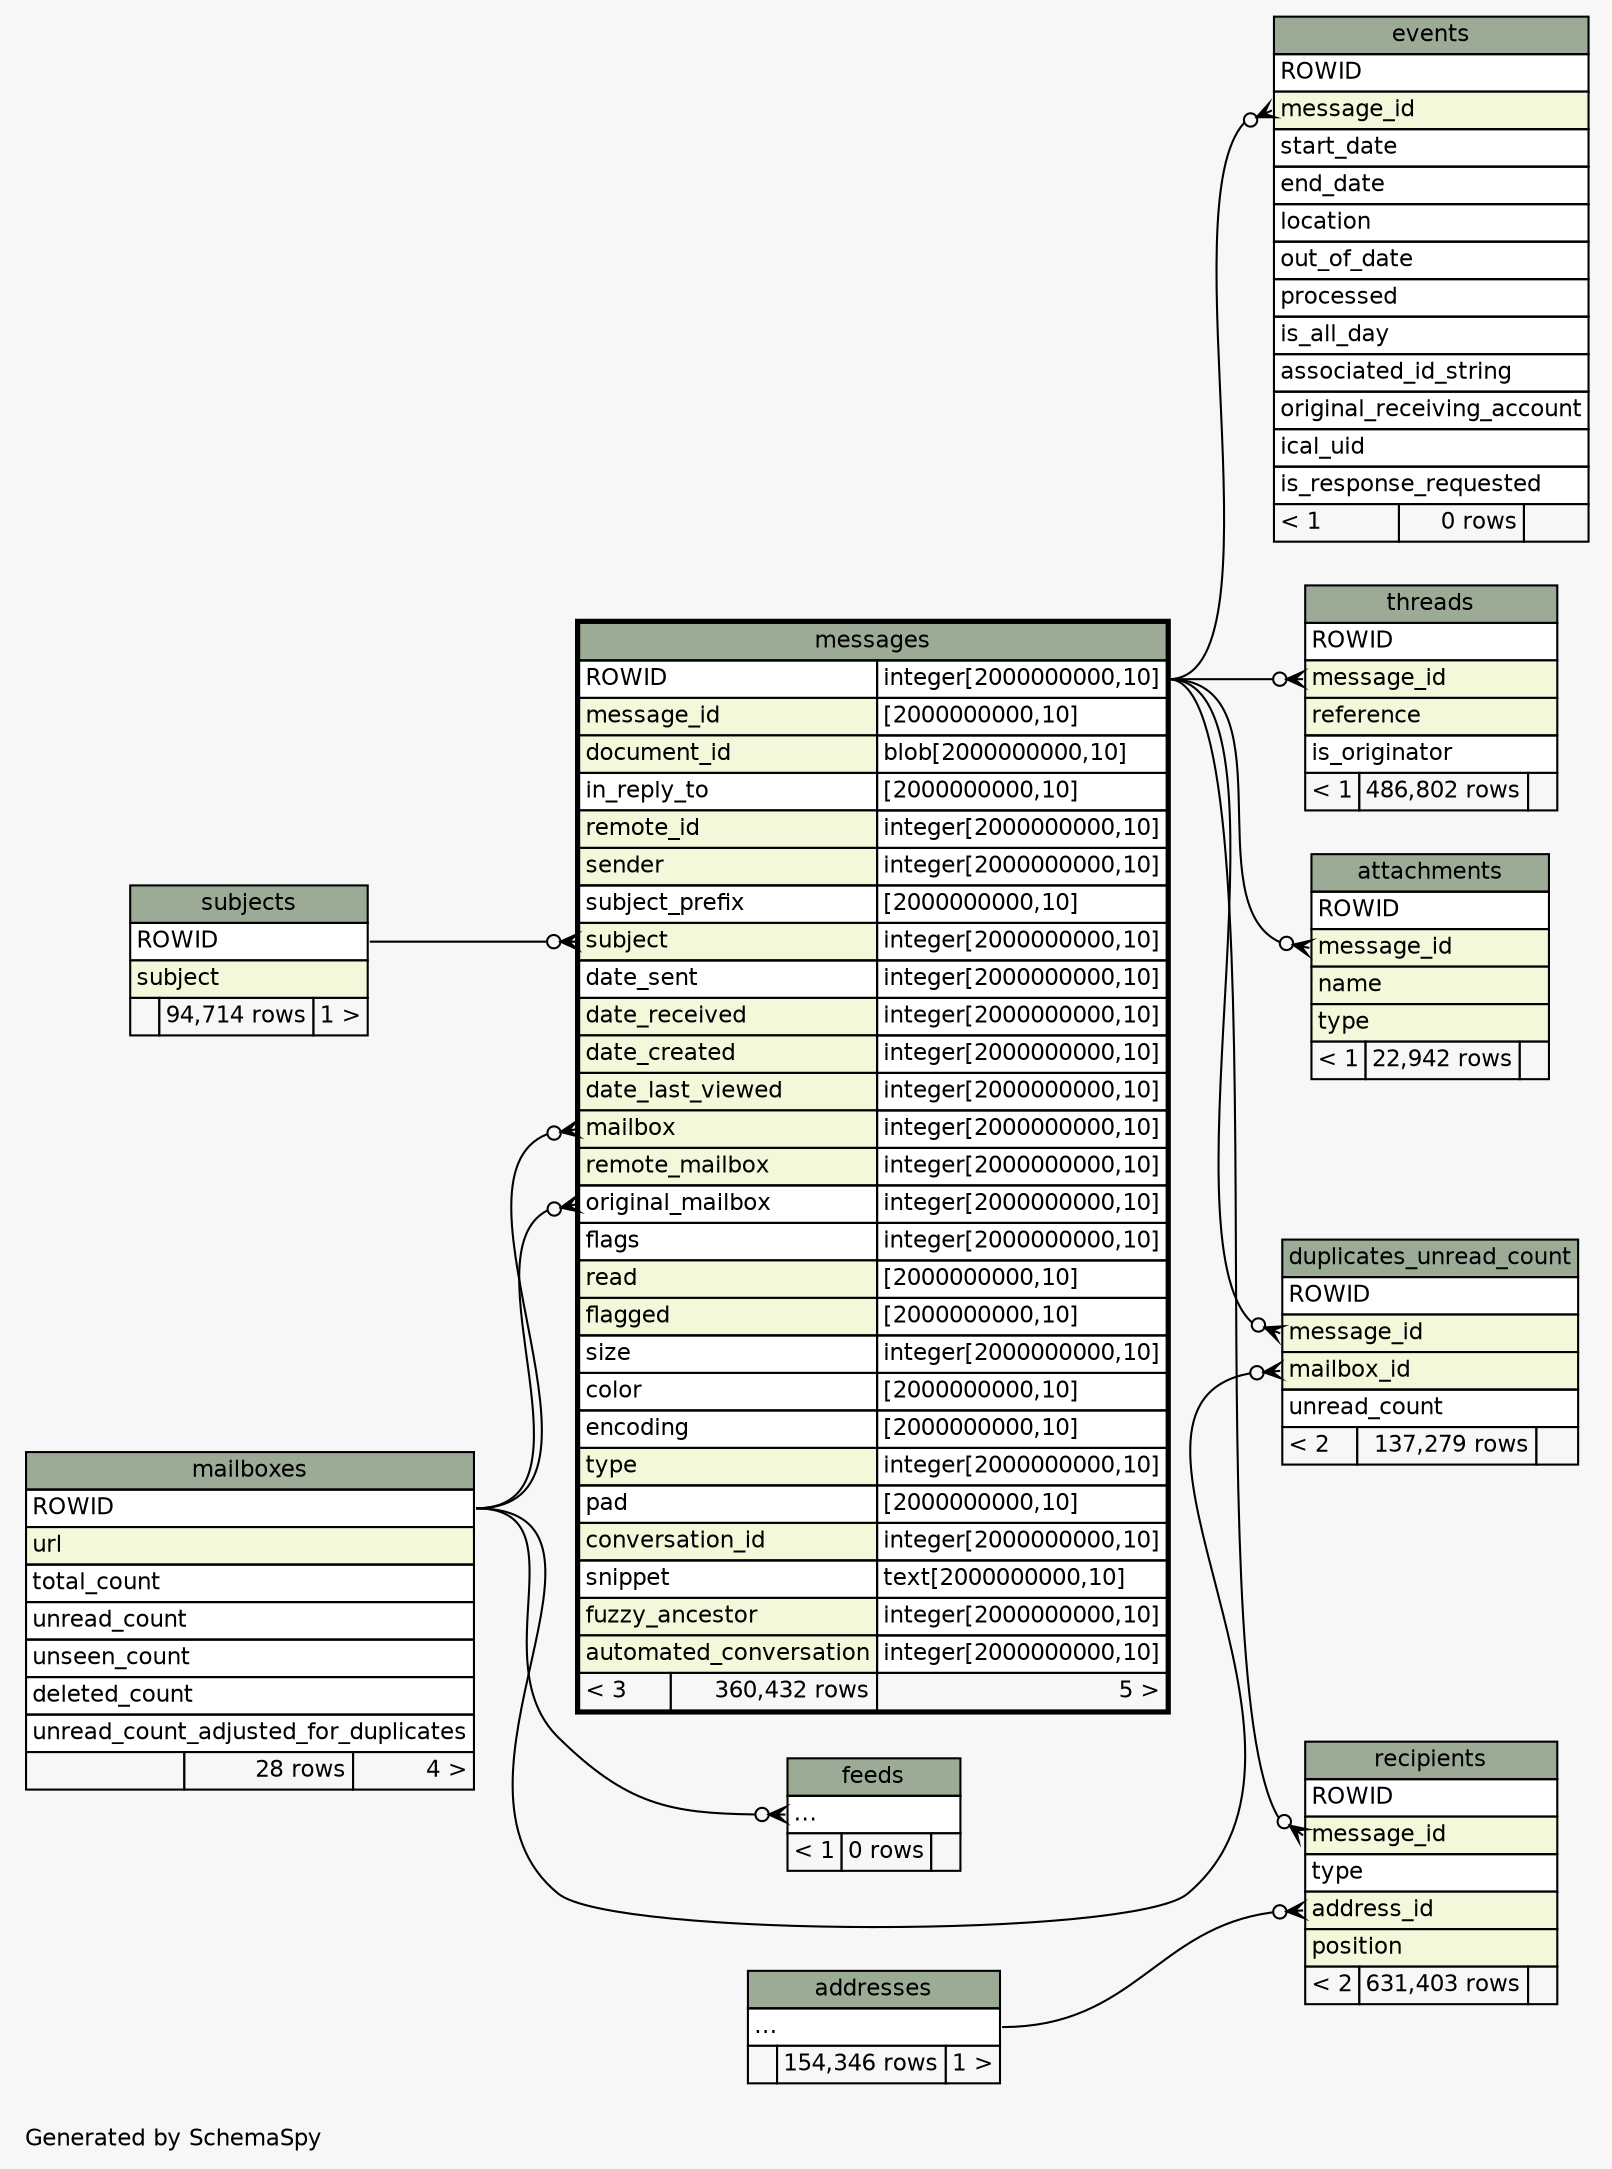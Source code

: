 // dot 2.26.3 on Mac OS X 10.7.2
// SchemaSpy rev 590
digraph "twoDegreesRelationshipsDiagram" {
  graph [
    rankdir="RL"
    bgcolor="#f7f7f7"
    label="\nGenerated by SchemaSpy"
    labeljust="l"
    nodesep="0.18"
    ranksep="0.46"
    fontname="Helvetica"
    fontsize="11"
  ];
  node [
    fontname="Helvetica"
    fontsize="11"
    shape="plaintext"
  ];
  edge [
    arrowsize="0.8"
  ];
  "attachments":"message_id":w -> "messages":"ROWID.type":e [arrowhead=none dir=back arrowtail=crowodot];
  "duplicates_unread_count":"mailbox_id":w -> "mailboxes":"ROWID":e [arrowhead=none dir=back arrowtail=crowodot];
  "duplicates_unread_count":"message_id":w -> "messages":"ROWID.type":e [arrowhead=none dir=back arrowtail=crowodot];
  "events":"message_id":w -> "messages":"ROWID.type":e [arrowhead=none dir=back arrowtail=crowodot];
  "feeds":"elipses":w -> "mailboxes":"ROWID":e [arrowhead=none dir=back arrowtail=crowodot];
  "messages":"mailbox":w -> "mailboxes":"ROWID":e [arrowhead=none dir=back arrowtail=crowodot];
  "messages":"original_mailbox":w -> "mailboxes":"ROWID":e [arrowhead=none dir=back arrowtail=crowodot];
  "messages":"subject":w -> "subjects":"ROWID":e [arrowhead=none dir=back arrowtail=crowodot];
  "recipients":"address_id":w -> "addresses":"elipses":e [arrowhead=none dir=back arrowtail=crowodot];
  "recipients":"message_id":w -> "messages":"ROWID.type":e [arrowhead=none dir=back arrowtail=crowodot];
  "threads":"message_id":w -> "messages":"ROWID.type":e [arrowhead=none dir=back arrowtail=crowodot];
  "addresses" [
    label=<
    <TABLE BORDER="0" CELLBORDER="1" CELLSPACING="0" BGCOLOR="#ffffff">
      <TR><TD COLSPAN="3" BGCOLOR="#9bab96" ALIGN="CENTER">addresses</TD></TR>
      <TR><TD PORT="elipses" COLSPAN="3" ALIGN="LEFT">...</TD></TR>
      <TR><TD ALIGN="LEFT" BGCOLOR="#f7f7f7">  </TD><TD ALIGN="RIGHT" BGCOLOR="#f7f7f7">154,346 rows</TD><TD ALIGN="RIGHT" BGCOLOR="#f7f7f7">1 &gt;</TD></TR>
    </TABLE>>
    URL="addresses.html"
    tooltip="addresses"
  ];
  "attachments" [
    label=<
    <TABLE BORDER="0" CELLBORDER="1" CELLSPACING="0" BGCOLOR="#ffffff">
      <TR><TD COLSPAN="3" BGCOLOR="#9bab96" ALIGN="CENTER">attachments</TD></TR>
      <TR><TD PORT="ROWID" COLSPAN="3" ALIGN="LEFT">ROWID</TD></TR>
      <TR><TD PORT="message_id" COLSPAN="3" BGCOLOR="#f4f7da" ALIGN="LEFT">message_id</TD></TR>
      <TR><TD PORT="name" COLSPAN="3" BGCOLOR="#f4f7da" ALIGN="LEFT">name</TD></TR>
      <TR><TD PORT="type" COLSPAN="3" BGCOLOR="#f4f7da" ALIGN="LEFT">type</TD></TR>
      <TR><TD ALIGN="LEFT" BGCOLOR="#f7f7f7">&lt; 1</TD><TD ALIGN="RIGHT" BGCOLOR="#f7f7f7">22,942 rows</TD><TD ALIGN="RIGHT" BGCOLOR="#f7f7f7">  </TD></TR>
    </TABLE>>
    URL="attachments.html"
    tooltip="attachments"
  ];
  "duplicates_unread_count" [
    label=<
    <TABLE BORDER="0" CELLBORDER="1" CELLSPACING="0" BGCOLOR="#ffffff">
      <TR><TD COLSPAN="3" BGCOLOR="#9bab96" ALIGN="CENTER">duplicates_unread_count</TD></TR>
      <TR><TD PORT="ROWID" COLSPAN="3" ALIGN="LEFT">ROWID</TD></TR>
      <TR><TD PORT="message_id" COLSPAN="3" BGCOLOR="#f4f7da" ALIGN="LEFT">message_id</TD></TR>
      <TR><TD PORT="mailbox_id" COLSPAN="3" BGCOLOR="#f4f7da" ALIGN="LEFT">mailbox_id</TD></TR>
      <TR><TD PORT="unread_count" COLSPAN="3" ALIGN="LEFT">unread_count</TD></TR>
      <TR><TD ALIGN="LEFT" BGCOLOR="#f7f7f7">&lt; 2</TD><TD ALIGN="RIGHT" BGCOLOR="#f7f7f7">137,279 rows</TD><TD ALIGN="RIGHT" BGCOLOR="#f7f7f7">  </TD></TR>
    </TABLE>>
    URL="duplicates_unread_count.html"
    tooltip="duplicates_unread_count"
  ];
  "events" [
    label=<
    <TABLE BORDER="0" CELLBORDER="1" CELLSPACING="0" BGCOLOR="#ffffff">
      <TR><TD COLSPAN="3" BGCOLOR="#9bab96" ALIGN="CENTER">events</TD></TR>
      <TR><TD PORT="ROWID" COLSPAN="3" ALIGN="LEFT">ROWID</TD></TR>
      <TR><TD PORT="message_id" COLSPAN="3" BGCOLOR="#f4f7da" ALIGN="LEFT">message_id</TD></TR>
      <TR><TD PORT="start_date" COLSPAN="3" ALIGN="LEFT">start_date</TD></TR>
      <TR><TD PORT="end_date" COLSPAN="3" ALIGN="LEFT">end_date</TD></TR>
      <TR><TD PORT="location" COLSPAN="3" ALIGN="LEFT">location</TD></TR>
      <TR><TD PORT="out_of_date" COLSPAN="3" ALIGN="LEFT">out_of_date</TD></TR>
      <TR><TD PORT="processed" COLSPAN="3" ALIGN="LEFT">processed</TD></TR>
      <TR><TD PORT="is_all_day" COLSPAN="3" ALIGN="LEFT">is_all_day</TD></TR>
      <TR><TD PORT="associated_id_string" COLSPAN="3" ALIGN="LEFT">associated_id_string</TD></TR>
      <TR><TD PORT="original_receiving_account" COLSPAN="3" ALIGN="LEFT">original_receiving_account</TD></TR>
      <TR><TD PORT="ical_uid" COLSPAN="3" ALIGN="LEFT">ical_uid</TD></TR>
      <TR><TD PORT="is_response_requested" COLSPAN="3" ALIGN="LEFT">is_response_requested</TD></TR>
      <TR><TD ALIGN="LEFT" BGCOLOR="#f7f7f7">&lt; 1</TD><TD ALIGN="RIGHT" BGCOLOR="#f7f7f7">0 rows</TD><TD ALIGN="RIGHT" BGCOLOR="#f7f7f7">  </TD></TR>
    </TABLE>>
    URL="events.html"
    tooltip="events"
  ];
  "feeds" [
    label=<
    <TABLE BORDER="0" CELLBORDER="1" CELLSPACING="0" BGCOLOR="#ffffff">
      <TR><TD COLSPAN="3" BGCOLOR="#9bab96" ALIGN="CENTER">feeds</TD></TR>
      <TR><TD PORT="elipses" COLSPAN="3" ALIGN="LEFT">...</TD></TR>
      <TR><TD ALIGN="LEFT" BGCOLOR="#f7f7f7">&lt; 1</TD><TD ALIGN="RIGHT" BGCOLOR="#f7f7f7">0 rows</TD><TD ALIGN="RIGHT" BGCOLOR="#f7f7f7">  </TD></TR>
    </TABLE>>
    URL="feeds.html"
    tooltip="feeds"
  ];
  "mailboxes" [
    label=<
    <TABLE BORDER="0" CELLBORDER="1" CELLSPACING="0" BGCOLOR="#ffffff">
      <TR><TD COLSPAN="3" BGCOLOR="#9bab96" ALIGN="CENTER">mailboxes</TD></TR>
      <TR><TD PORT="ROWID" COLSPAN="3" ALIGN="LEFT">ROWID</TD></TR>
      <TR><TD PORT="url" COLSPAN="3" BGCOLOR="#f4f7da" ALIGN="LEFT">url</TD></TR>
      <TR><TD PORT="total_count" COLSPAN="3" ALIGN="LEFT">total_count</TD></TR>
      <TR><TD PORT="unread_count" COLSPAN="3" ALIGN="LEFT">unread_count</TD></TR>
      <TR><TD PORT="unseen_count" COLSPAN="3" ALIGN="LEFT">unseen_count</TD></TR>
      <TR><TD PORT="deleted_count" COLSPAN="3" ALIGN="LEFT">deleted_count</TD></TR>
      <TR><TD PORT="unread_count_adjusted_for_duplicates" COLSPAN="3" ALIGN="LEFT">unread_count_adjusted_for_duplicates</TD></TR>
      <TR><TD ALIGN="LEFT" BGCOLOR="#f7f7f7">  </TD><TD ALIGN="RIGHT" BGCOLOR="#f7f7f7">28 rows</TD><TD ALIGN="RIGHT" BGCOLOR="#f7f7f7">4 &gt;</TD></TR>
    </TABLE>>
    URL="mailboxes.html"
    tooltip="mailboxes"
  ];
  "messages" [
    label=<
    <TABLE BORDER="2" CELLBORDER="1" CELLSPACING="0" BGCOLOR="#ffffff">
      <TR><TD COLSPAN="3" BGCOLOR="#9bab96" ALIGN="CENTER">messages</TD></TR>
      <TR><TD PORT="ROWID" COLSPAN="2" ALIGN="LEFT">ROWID</TD><TD PORT="ROWID.type" ALIGN="LEFT">integer[2000000000,10]</TD></TR>
      <TR><TD PORT="message_id" COLSPAN="2" BGCOLOR="#f4f7da" ALIGN="LEFT">message_id</TD><TD PORT="message_id.type" ALIGN="LEFT">[2000000000,10]</TD></TR>
      <TR><TD PORT="document_id" COLSPAN="2" BGCOLOR="#f4f7da" ALIGN="LEFT">document_id</TD><TD PORT="document_id.type" ALIGN="LEFT">blob[2000000000,10]</TD></TR>
      <TR><TD PORT="in_reply_to" COLSPAN="2" ALIGN="LEFT">in_reply_to</TD><TD PORT="in_reply_to.type" ALIGN="LEFT">[2000000000,10]</TD></TR>
      <TR><TD PORT="remote_id" COLSPAN="2" BGCOLOR="#f4f7da" ALIGN="LEFT">remote_id</TD><TD PORT="remote_id.type" ALIGN="LEFT">integer[2000000000,10]</TD></TR>
      <TR><TD PORT="sender" COLSPAN="2" BGCOLOR="#f4f7da" ALIGN="LEFT">sender</TD><TD PORT="sender.type" ALIGN="LEFT">integer[2000000000,10]</TD></TR>
      <TR><TD PORT="subject_prefix" COLSPAN="2" ALIGN="LEFT">subject_prefix</TD><TD PORT="subject_prefix.type" ALIGN="LEFT">[2000000000,10]</TD></TR>
      <TR><TD PORT="subject" COLSPAN="2" BGCOLOR="#f4f7da" ALIGN="LEFT">subject</TD><TD PORT="subject.type" ALIGN="LEFT">integer[2000000000,10]</TD></TR>
      <TR><TD PORT="date_sent" COLSPAN="2" ALIGN="LEFT">date_sent</TD><TD PORT="date_sent.type" ALIGN="LEFT">integer[2000000000,10]</TD></TR>
      <TR><TD PORT="date_received" COLSPAN="2" BGCOLOR="#f4f7da" ALIGN="LEFT">date_received</TD><TD PORT="date_received.type" ALIGN="LEFT">integer[2000000000,10]</TD></TR>
      <TR><TD PORT="date_created" COLSPAN="2" BGCOLOR="#f4f7da" ALIGN="LEFT">date_created</TD><TD PORT="date_created.type" ALIGN="LEFT">integer[2000000000,10]</TD></TR>
      <TR><TD PORT="date_last_viewed" COLSPAN="2" BGCOLOR="#f4f7da" ALIGN="LEFT">date_last_viewed</TD><TD PORT="date_last_viewed.type" ALIGN="LEFT">integer[2000000000,10]</TD></TR>
      <TR><TD PORT="mailbox" COLSPAN="2" BGCOLOR="#f4f7da" ALIGN="LEFT">mailbox</TD><TD PORT="mailbox.type" ALIGN="LEFT">integer[2000000000,10]</TD></TR>
      <TR><TD PORT="remote_mailbox" COLSPAN="2" BGCOLOR="#f4f7da" ALIGN="LEFT">remote_mailbox</TD><TD PORT="remote_mailbox.type" ALIGN="LEFT">integer[2000000000,10]</TD></TR>
      <TR><TD PORT="original_mailbox" COLSPAN="2" ALIGN="LEFT">original_mailbox</TD><TD PORT="original_mailbox.type" ALIGN="LEFT">integer[2000000000,10]</TD></TR>
      <TR><TD PORT="flags" COLSPAN="2" ALIGN="LEFT">flags</TD><TD PORT="flags.type" ALIGN="LEFT">integer[2000000000,10]</TD></TR>
      <TR><TD PORT="read" COLSPAN="2" BGCOLOR="#f4f7da" ALIGN="LEFT">read</TD><TD PORT="read.type" ALIGN="LEFT">[2000000000,10]</TD></TR>
      <TR><TD PORT="flagged" COLSPAN="2" BGCOLOR="#f4f7da" ALIGN="LEFT">flagged</TD><TD PORT="flagged.type" ALIGN="LEFT">[2000000000,10]</TD></TR>
      <TR><TD PORT="size" COLSPAN="2" ALIGN="LEFT">size</TD><TD PORT="size.type" ALIGN="LEFT">integer[2000000000,10]</TD></TR>
      <TR><TD PORT="color" COLSPAN="2" ALIGN="LEFT">color</TD><TD PORT="color.type" ALIGN="LEFT">[2000000000,10]</TD></TR>
      <TR><TD PORT="encoding" COLSPAN="2" ALIGN="LEFT">encoding</TD><TD PORT="encoding.type" ALIGN="LEFT">[2000000000,10]</TD></TR>
      <TR><TD PORT="type" COLSPAN="2" BGCOLOR="#f4f7da" ALIGN="LEFT">type</TD><TD PORT="type.type" ALIGN="LEFT">integer[2000000000,10]</TD></TR>
      <TR><TD PORT="pad" COLSPAN="2" ALIGN="LEFT">pad</TD><TD PORT="pad.type" ALIGN="LEFT">[2000000000,10]</TD></TR>
      <TR><TD PORT="conversation_id" COLSPAN="2" BGCOLOR="#f4f7da" ALIGN="LEFT">conversation_id</TD><TD PORT="conversation_id.type" ALIGN="LEFT">integer[2000000000,10]</TD></TR>
      <TR><TD PORT="snippet" COLSPAN="2" ALIGN="LEFT">snippet</TD><TD PORT="snippet.type" ALIGN="LEFT">text[2000000000,10]</TD></TR>
      <TR><TD PORT="fuzzy_ancestor" COLSPAN="2" BGCOLOR="#f4f7da" ALIGN="LEFT">fuzzy_ancestor</TD><TD PORT="fuzzy_ancestor.type" ALIGN="LEFT">integer[2000000000,10]</TD></TR>
      <TR><TD PORT="automated_conversation" COLSPAN="2" BGCOLOR="#f4f7da" ALIGN="LEFT">automated_conversation</TD><TD PORT="automated_conversation.type" ALIGN="LEFT">integer[2000000000,10]</TD></TR>
      <TR><TD ALIGN="LEFT" BGCOLOR="#f7f7f7">&lt; 3</TD><TD ALIGN="RIGHT" BGCOLOR="#f7f7f7">360,432 rows</TD><TD ALIGN="RIGHT" BGCOLOR="#f7f7f7">5 &gt;</TD></TR>
    </TABLE>>
    URL="messages.html"
    tooltip="messages"
  ];
  "recipients" [
    label=<
    <TABLE BORDER="0" CELLBORDER="1" CELLSPACING="0" BGCOLOR="#ffffff">
      <TR><TD COLSPAN="3" BGCOLOR="#9bab96" ALIGN="CENTER">recipients</TD></TR>
      <TR><TD PORT="ROWID" COLSPAN="3" ALIGN="LEFT">ROWID</TD></TR>
      <TR><TD PORT="message_id" COLSPAN="3" BGCOLOR="#f4f7da" ALIGN="LEFT">message_id</TD></TR>
      <TR><TD PORT="type" COLSPAN="3" ALIGN="LEFT">type</TD></TR>
      <TR><TD PORT="address_id" COLSPAN="3" BGCOLOR="#f4f7da" ALIGN="LEFT">address_id</TD></TR>
      <TR><TD PORT="position" COLSPAN="3" BGCOLOR="#f4f7da" ALIGN="LEFT">position</TD></TR>
      <TR><TD ALIGN="LEFT" BGCOLOR="#f7f7f7">&lt; 2</TD><TD ALIGN="RIGHT" BGCOLOR="#f7f7f7">631,403 rows</TD><TD ALIGN="RIGHT" BGCOLOR="#f7f7f7">  </TD></TR>
    </TABLE>>
    URL="recipients.html"
    tooltip="recipients"
  ];
  "subjects" [
    label=<
    <TABLE BORDER="0" CELLBORDER="1" CELLSPACING="0" BGCOLOR="#ffffff">
      <TR><TD COLSPAN="3" BGCOLOR="#9bab96" ALIGN="CENTER">subjects</TD></TR>
      <TR><TD PORT="ROWID" COLSPAN="3" ALIGN="LEFT">ROWID</TD></TR>
      <TR><TD PORT="subject" COLSPAN="3" BGCOLOR="#f4f7da" ALIGN="LEFT">subject</TD></TR>
      <TR><TD ALIGN="LEFT" BGCOLOR="#f7f7f7">  </TD><TD ALIGN="RIGHT" BGCOLOR="#f7f7f7">94,714 rows</TD><TD ALIGN="RIGHT" BGCOLOR="#f7f7f7">1 &gt;</TD></TR>
    </TABLE>>
    URL="subjects.html"
    tooltip="subjects"
  ];
  "threads" [
    label=<
    <TABLE BORDER="0" CELLBORDER="1" CELLSPACING="0" BGCOLOR="#ffffff">
      <TR><TD COLSPAN="3" BGCOLOR="#9bab96" ALIGN="CENTER">threads</TD></TR>
      <TR><TD PORT="ROWID" COLSPAN="3" ALIGN="LEFT">ROWID</TD></TR>
      <TR><TD PORT="message_id" COLSPAN="3" BGCOLOR="#f4f7da" ALIGN="LEFT">message_id</TD></TR>
      <TR><TD PORT="reference" COLSPAN="3" BGCOLOR="#f4f7da" ALIGN="LEFT">reference</TD></TR>
      <TR><TD PORT="is_originator" COLSPAN="3" ALIGN="LEFT">is_originator</TD></TR>
      <TR><TD ALIGN="LEFT" BGCOLOR="#f7f7f7">&lt; 1</TD><TD ALIGN="RIGHT" BGCOLOR="#f7f7f7">486,802 rows</TD><TD ALIGN="RIGHT" BGCOLOR="#f7f7f7">  </TD></TR>
    </TABLE>>
    URL="threads.html"
    tooltip="threads"
  ];
}
